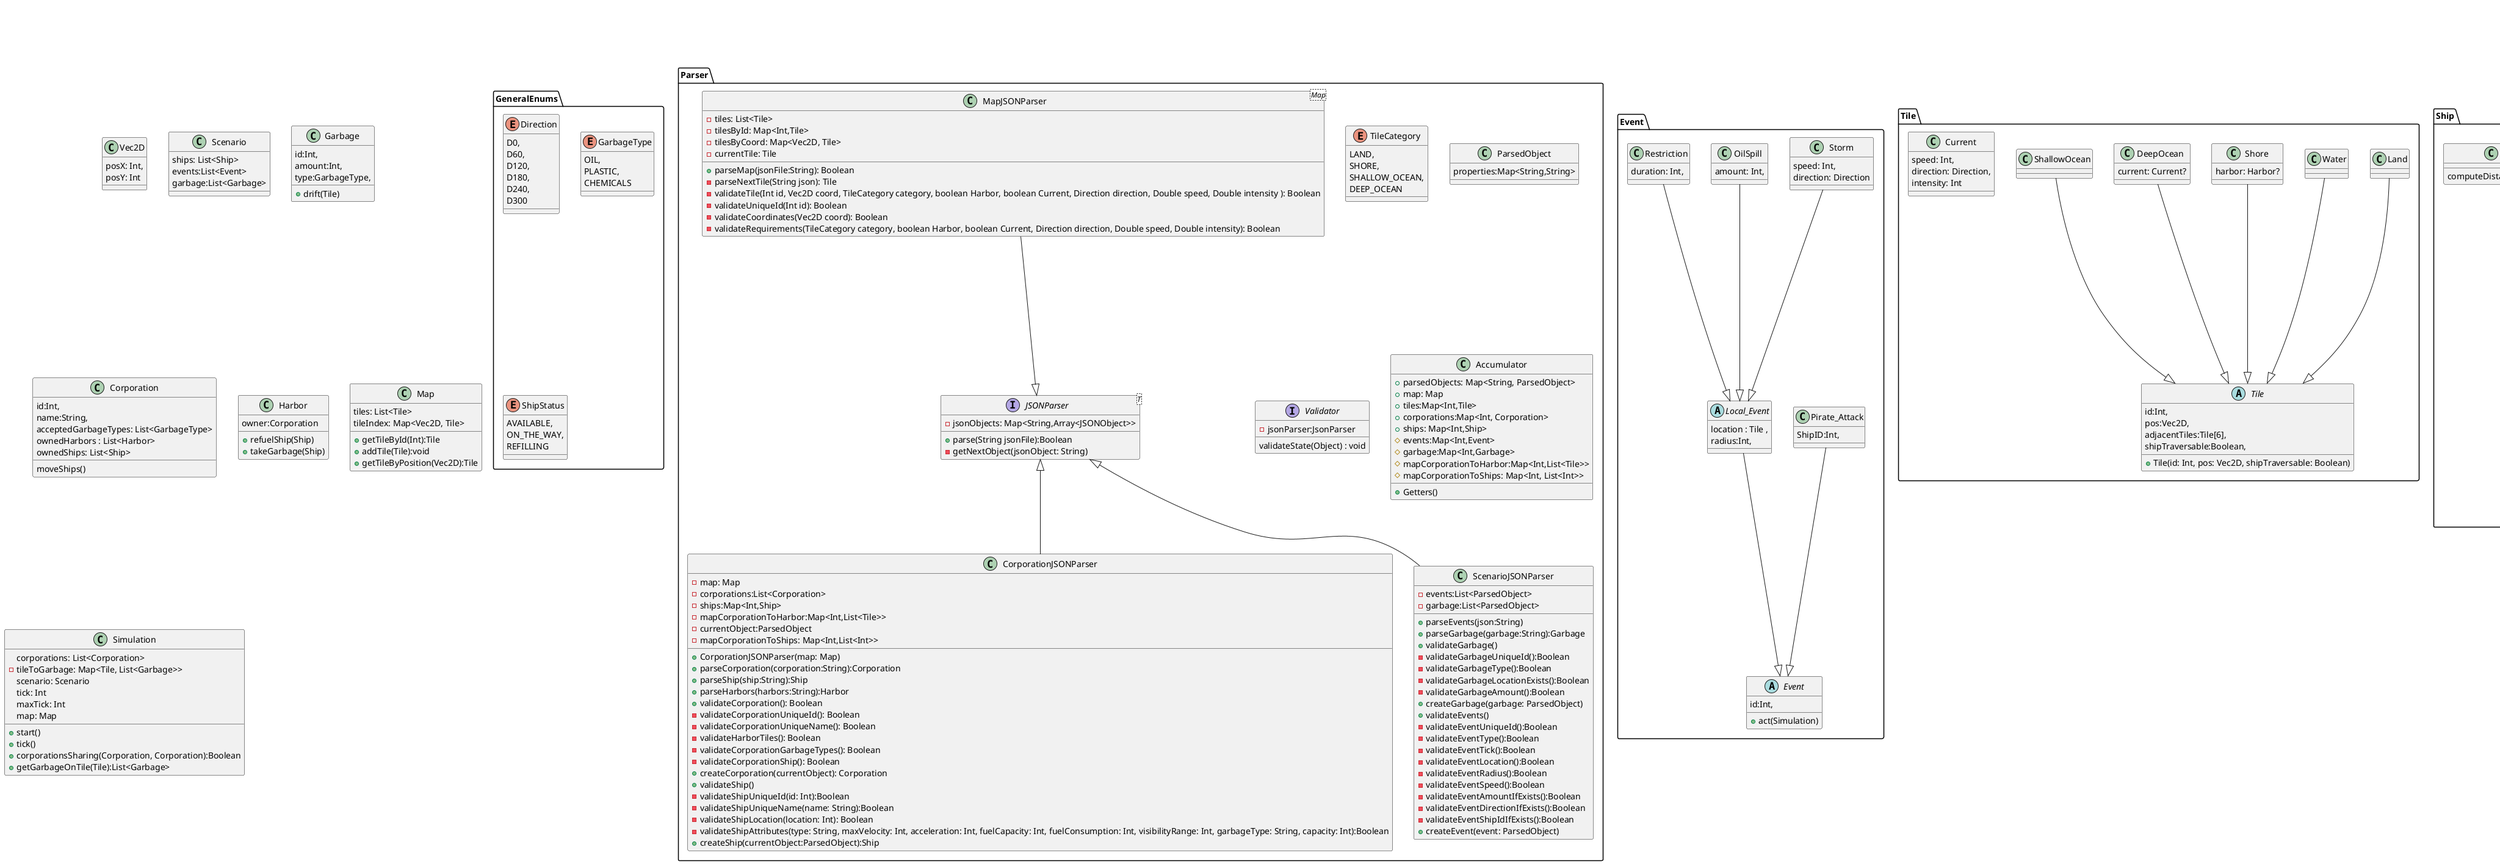 @startuml
'General
package GeneralEnums{
  enum Direction{
    D0,
    D60,
    D120,
    D180,
    D240,
    D300
  }
  enum GarbageType{
    OIL,
    PLASTIC,
    CHEMICALS
  }

  enum ShipStatus{
  AVAILABLE,
  ON_THE_WAY,
  REFILLING
  }
  }
   class Vec2D{
    posX: Int,
    posY: Int
  }


class Scenario{
        ships: List<Ship>
        events:List<Event>
        garbage:List<Garbage>
}

class Garbage {
id:Int,
amount:Int,
type:GarbageType,
+drift(Tile)
}

  class Corporation {
    id:Int,
    name:String,
    acceptedGarbageTypes: List<GarbageType>
    ownedHarbors : List<Harbor>
    ownedShips: List<Ship>
    moveShips()
  }

  class Harbor {
           owner:Corporation
           +refuelShip(Ship)
           +takeGarbage(Ship)
  }

  class Map {
    tiles: List<Tile>
    tileIndex: Map<Vec2D, Tile>

    +getTileById(Int):Tile
    +addTile(Tile):void
    +getTileByPosition(Vec2D):Tile
  }


    class Simulation {
        corporations: List<Corporation>
        -tileToGarbage: Map<Tile, List<Garbage>>
        scenario: Scenario
        tick: Int
        maxTick: Int
        map: Map

        +start()
        +tick()
        +corporationsSharing(Corporation, Corporation):Boolean
        +getGarbageOnTile(Tile):List<Garbage>
    }
    package Event{
    abstract class Event {
    id:Int,
    +act(Simulation)
    }
     Pirate_Attack --|> Event
    class Pirate_Attack {
    ShipID:Int,
    }
    Local_Event --|> Event
    abstract class Local_Event {
    location : Tile ,
     radius:Int,
    }
    Storm --|> Local_Event
    class Storm {
    speed: Int,
    direction: Direction
    }
    OilSpill --|> Local_Event
    class OilSpill {
    amount: Int,
    }
    Restriction --|> Local_Event
    class Restriction {
    duration: Int,
    }
    }



package Parser{

   enum TileCategory{
    LAND,
    SHORE,
    SHALLOW_OCEAN,
    DEEP_OCEAN
   }
   class ParsedObject{
   properties:Map<String,String>

   }
  interface Validator {
    -jsonParser:JsonParser
    ' Throws an exception if the object is not valid
    validateState(Object) : void
  }
    interface JSONParser<T>{
    -jsonObjects: Map<String,Array<JSONObject>>
    +parse(String jsonFile):Boolean
    -getNextObject(jsonObject: String)
    }
    MapJSONParser --|> JSONParser
    class MapJSONParser<Map>{
    -tiles: List<Tile>
    -tilesById: Map<Int,Tile>
    -tilesByCoord: Map<Vec2D, Tile>
    -currentTile: Tile
    +parseMap(jsonFile:String): Boolean
    -parseNextTile(String json): Tile
    -validateTile(Int id, Vec2D coord, TileCategory category, boolean Harbor, boolean Current, Direction direction, Double speed, Double intensity ): Boolean
    -validateUniqueId(Int id): Boolean
    -validateCoordinates(Vec2D coord): Boolean
    -validateRequirements(TileCategory category, boolean Harbor, boolean Current, Direction direction, Double speed, Double intensity): Boolean

    }

    class CorporationJSONParser{
    -map: Map
     - corporations:List<Corporation>
     - ships:Map<Int,Ship>
     - mapCorporationToHarbor:Map<Int,List<Tile>>
     - currentObject:ParsedObject
     - mapCorporationToShips: Map<Int,List<Int>>

     +CorporationJSONParser(map: Map)
     + parseCorporation(corporation:String):Corporation
     + parseShip(ship:String):Ship
     + parseHarbors(harbors:String):Harbor
     + validateCorporation(): Boolean
     - validateCorporationUniqueId(): Boolean
     - validateCorporationUniqueName(): Boolean
     - validateHarborTiles(): Boolean
     - validateCorporationGarbageTypes(): Boolean
     -validateCorporationShip(): Boolean
     + createCorporation(currentObject): Corporation
     + validateShip()
     - validateShipUniqueId(id: Int):Boolean
     - validateShipUniqueName(name: String):Boolean
     - validateShipLocation(location: Int): Boolean
     - validateShipAttributes(type: String, maxVelocity: Int, acceleration: Int, fuelCapacity: Int, fuelConsumption: Int, visibilityRange: Int, garbageType: String, capacity: Int):Boolean
     + createShip(currentObject:ParsedObject):Ship
    }

        class ScenarioJSONParser{
          -events:List<ParsedObject>
          -garbage:List<ParsedObject>

          +parseEvents(json:String)
          +parseGarbage(garbage:String):Garbage
          +validateGarbage()
          -validateGarbageUniqueId():Boolean
          -validateGarbageType():Boolean
          -validateGarbageLocationExists():Boolean
          -validateGarbageAmount():Boolean
          +createGarbage(garbage: ParsedObject)
          + validateEvents()
          - validateEventUniqueId():Boolean
          - validateEventType():Boolean
          - validateEventTick():Boolean
          - validateEventLocation():Boolean
          - validateEventRadius():Boolean
          - validateEventSpeed():Boolean
          - validateEventAmountIfExists():Boolean
          - validateEventDirectionIfExists():Boolean
          - validateEventShipIdIfExists():Boolean
          + createEvent(event: ParsedObject)
        }

        JSONParser <|-- CorporationJSONParser
        JSONParser <|-- ScenarioJSONParser
        class Accumulator{
            + parsedObjects: Map<String, ParsedObject>
            + map: Map
            + tiles:Map<Int,Tile>
            + corporations:Map<Int, Corporation>
            + ships: Map<Int,Ship>
            # events:Map<Int,Event>
            # garbage:Map<Int,Garbage>
            # mapCorporationToHarbor:Map<Int,List<Tile>>
            # mapCorporationToShips: Map<Int, List<Int>>

            +Getters()
        }
}
'Tiles

package Tile{
abstract class Tile{
    id:Int,
    pos:Vec2D,
    adjacentTiles:Tile[6],
    shipTraversable:Boolean,
    +Tile(id: Int, pos: Vec2D, shipTraversable: Boolean)
}

Land --|> Tile
Water --|> Tile

Shore --|> Tile
DeepOcean --|> Tile
ShallowOcean --|> Tile

class Current{
    speed: Int,
    direction: Direction,
    intensity: Int
}
class Land{
}
class Shore{
harbor: Harbor?
}
class ShallowOcean{}
class DeepOcean{
current: Current?
}

}
'Ships
package Ship{
abstract class Ship {
    id:Int,
    name: String,
    owner: Corporation,
    pos: Tile,
    dir: Direction,
    maxVelocity: Int,
    acceleration: Int,
    fuelCapacity: Int,
    fuelConsumption: Int,
    visibleRange: Int,

    navigateTo(Tile)
    refuel()
    getGarbageInFieldOfView(): List<Garbage>
}

ScoutingShip --|> Ship
CoordinatingShip --|> Ship
CollectingShip --|> Ship

class ScoutingShip{
}
class CoordinatingShip{
}
class CollectingShip{
garbageType: GarbageType
garbageCapacity: Int,
garbageLoad: Int,
}
class Dijkstra{
  computeDistance(Tile, Tile): Int
}
}
package Logger{
class Logger{
    - outputPath: File = STDOUT

    +logInitializationInfoSuccess(filename:String)
    +logInitializationInfoFail(filename:String)
    +logSimulationStarted()
    +logSimulationEnded()
    +logSimulationTick(tick:Int)
    +logCorporationStartMoveShips(corporationId:Int)
    +logShipMovement(shipId:Int,speed:Int,tileId:Int)
    +logCorporationStartCollectGarbage(corporateId)
    +logGarbageCollectionByShip(shipId:Int,garbageType:GarbageType,garbageId:Int)
    +logCorporationCooperationStart(corporationId:Int)
    +logCooperationBetweenCorporations(corporationId:Int, otherCorporationId: Int, shipId:Int, cooperatedShipId: Int)
    +logCorporationRefueling(corporationId:Int)
    +logRefuelingShip(shipId:Int, tileId: Int)
    +logUnloadShip(shipId:Int, amount:Int, garbageType:GarbageType, tileId:Int)
    +logCorporationFinishedActions(corporationId:Int)
    +logCurrentDriftGarbage(garbageType:GarbageType, garbageId:Int, amount:Int, startTileId:Int, endTileId:Int)
    +logCurrentDriftShip(shipId:Int,startTileId:Int, endTileId:Int)
    +logEventStart(eventId:Int,eventType:EventType)
    +logSimulationStatisticsCalculated()
    +logSimulationStatistics()




}
}
@enduml